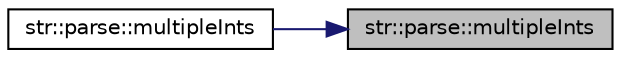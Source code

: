 digraph "str::parse::multipleInts"
{
 // INTERACTIVE_SVG=YES
 // LATEX_PDF_SIZE
  edge [fontname="Helvetica",fontsize="10",labelfontname="Helvetica",labelfontsize="10"];
  node [fontname="Helvetica",fontsize="10",shape=record];
  rankdir="RL";
  Node1 [label="str::parse::multipleInts",height=0.2,width=0.4,color="black", fillcolor="grey75", style="filled", fontcolor="black",tooltip="Parses string s for integer values, that are returned into args."];
  Node1 -> Node2 [dir="back",color="midnightblue",fontsize="10",style="solid",fontname="Helvetica"];
  Node2 [label="str::parse::multipleInts",height=0.2,width=0.4,color="black", fillcolor="white", style="filled",URL="$namespacestr_1_1parse.html#ae904b82922b5258d5337625539cb58ba",tooltip="Parses stringstream ss for integer values, that are returned into x, args."];
}
